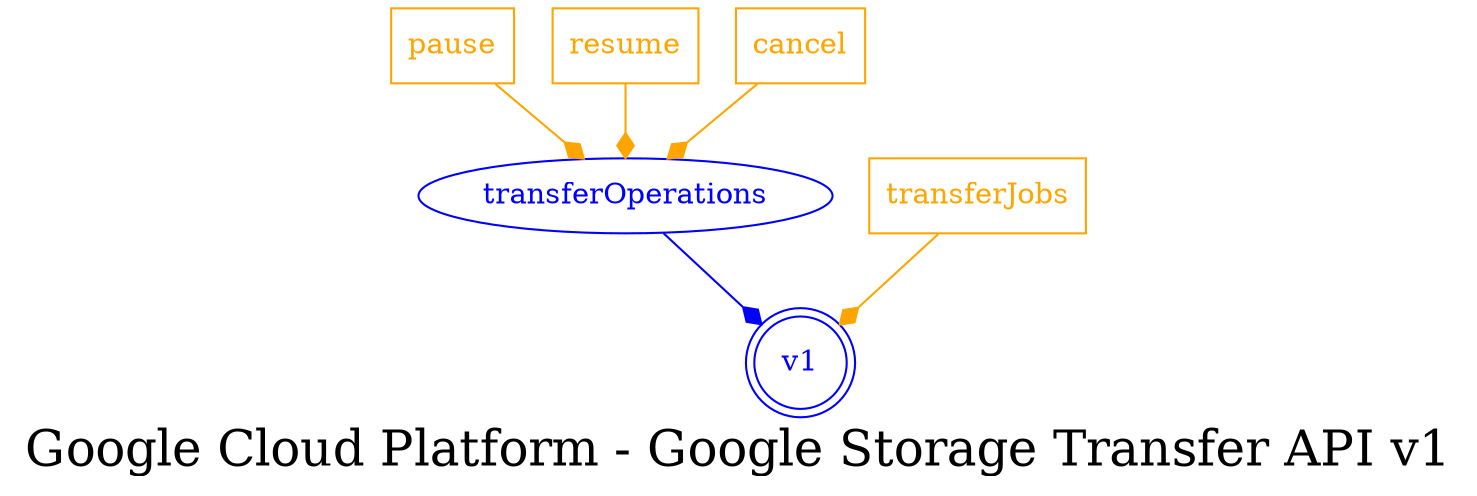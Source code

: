 digraph LexiconGraph {
graph[label="Google Cloud Platform - Google Storage Transfer API v1", fontsize=24]
splines=true
"v1" [color=blue, fontcolor=blue, shape=doublecircle]
"transferOperations" -> "v1" [color=blue, fontcolor=blue, arrowhead=diamond, arrowtail=none]
"transferOperations" [color=blue, fontcolor=blue, shape=ellipse]
"pause" [color=orange, fontcolor=orange, shape=box]
"pause" -> "transferOperations" [color=orange, fontcolor=orange, arrowhead=diamond, arrowtail=none]
"resume" [color=orange, fontcolor=orange, shape=box]
"resume" -> "transferOperations" [color=orange, fontcolor=orange, arrowhead=diamond, arrowtail=none]
"cancel" [color=orange, fontcolor=orange, shape=box]
"cancel" -> "transferOperations" [color=orange, fontcolor=orange, arrowhead=diamond, arrowtail=none]
"transferJobs" [color=orange, fontcolor=orange, shape=box]
"transferJobs" -> "v1" [color=orange, fontcolor=orange, arrowhead=diamond, arrowtail=none]
}
